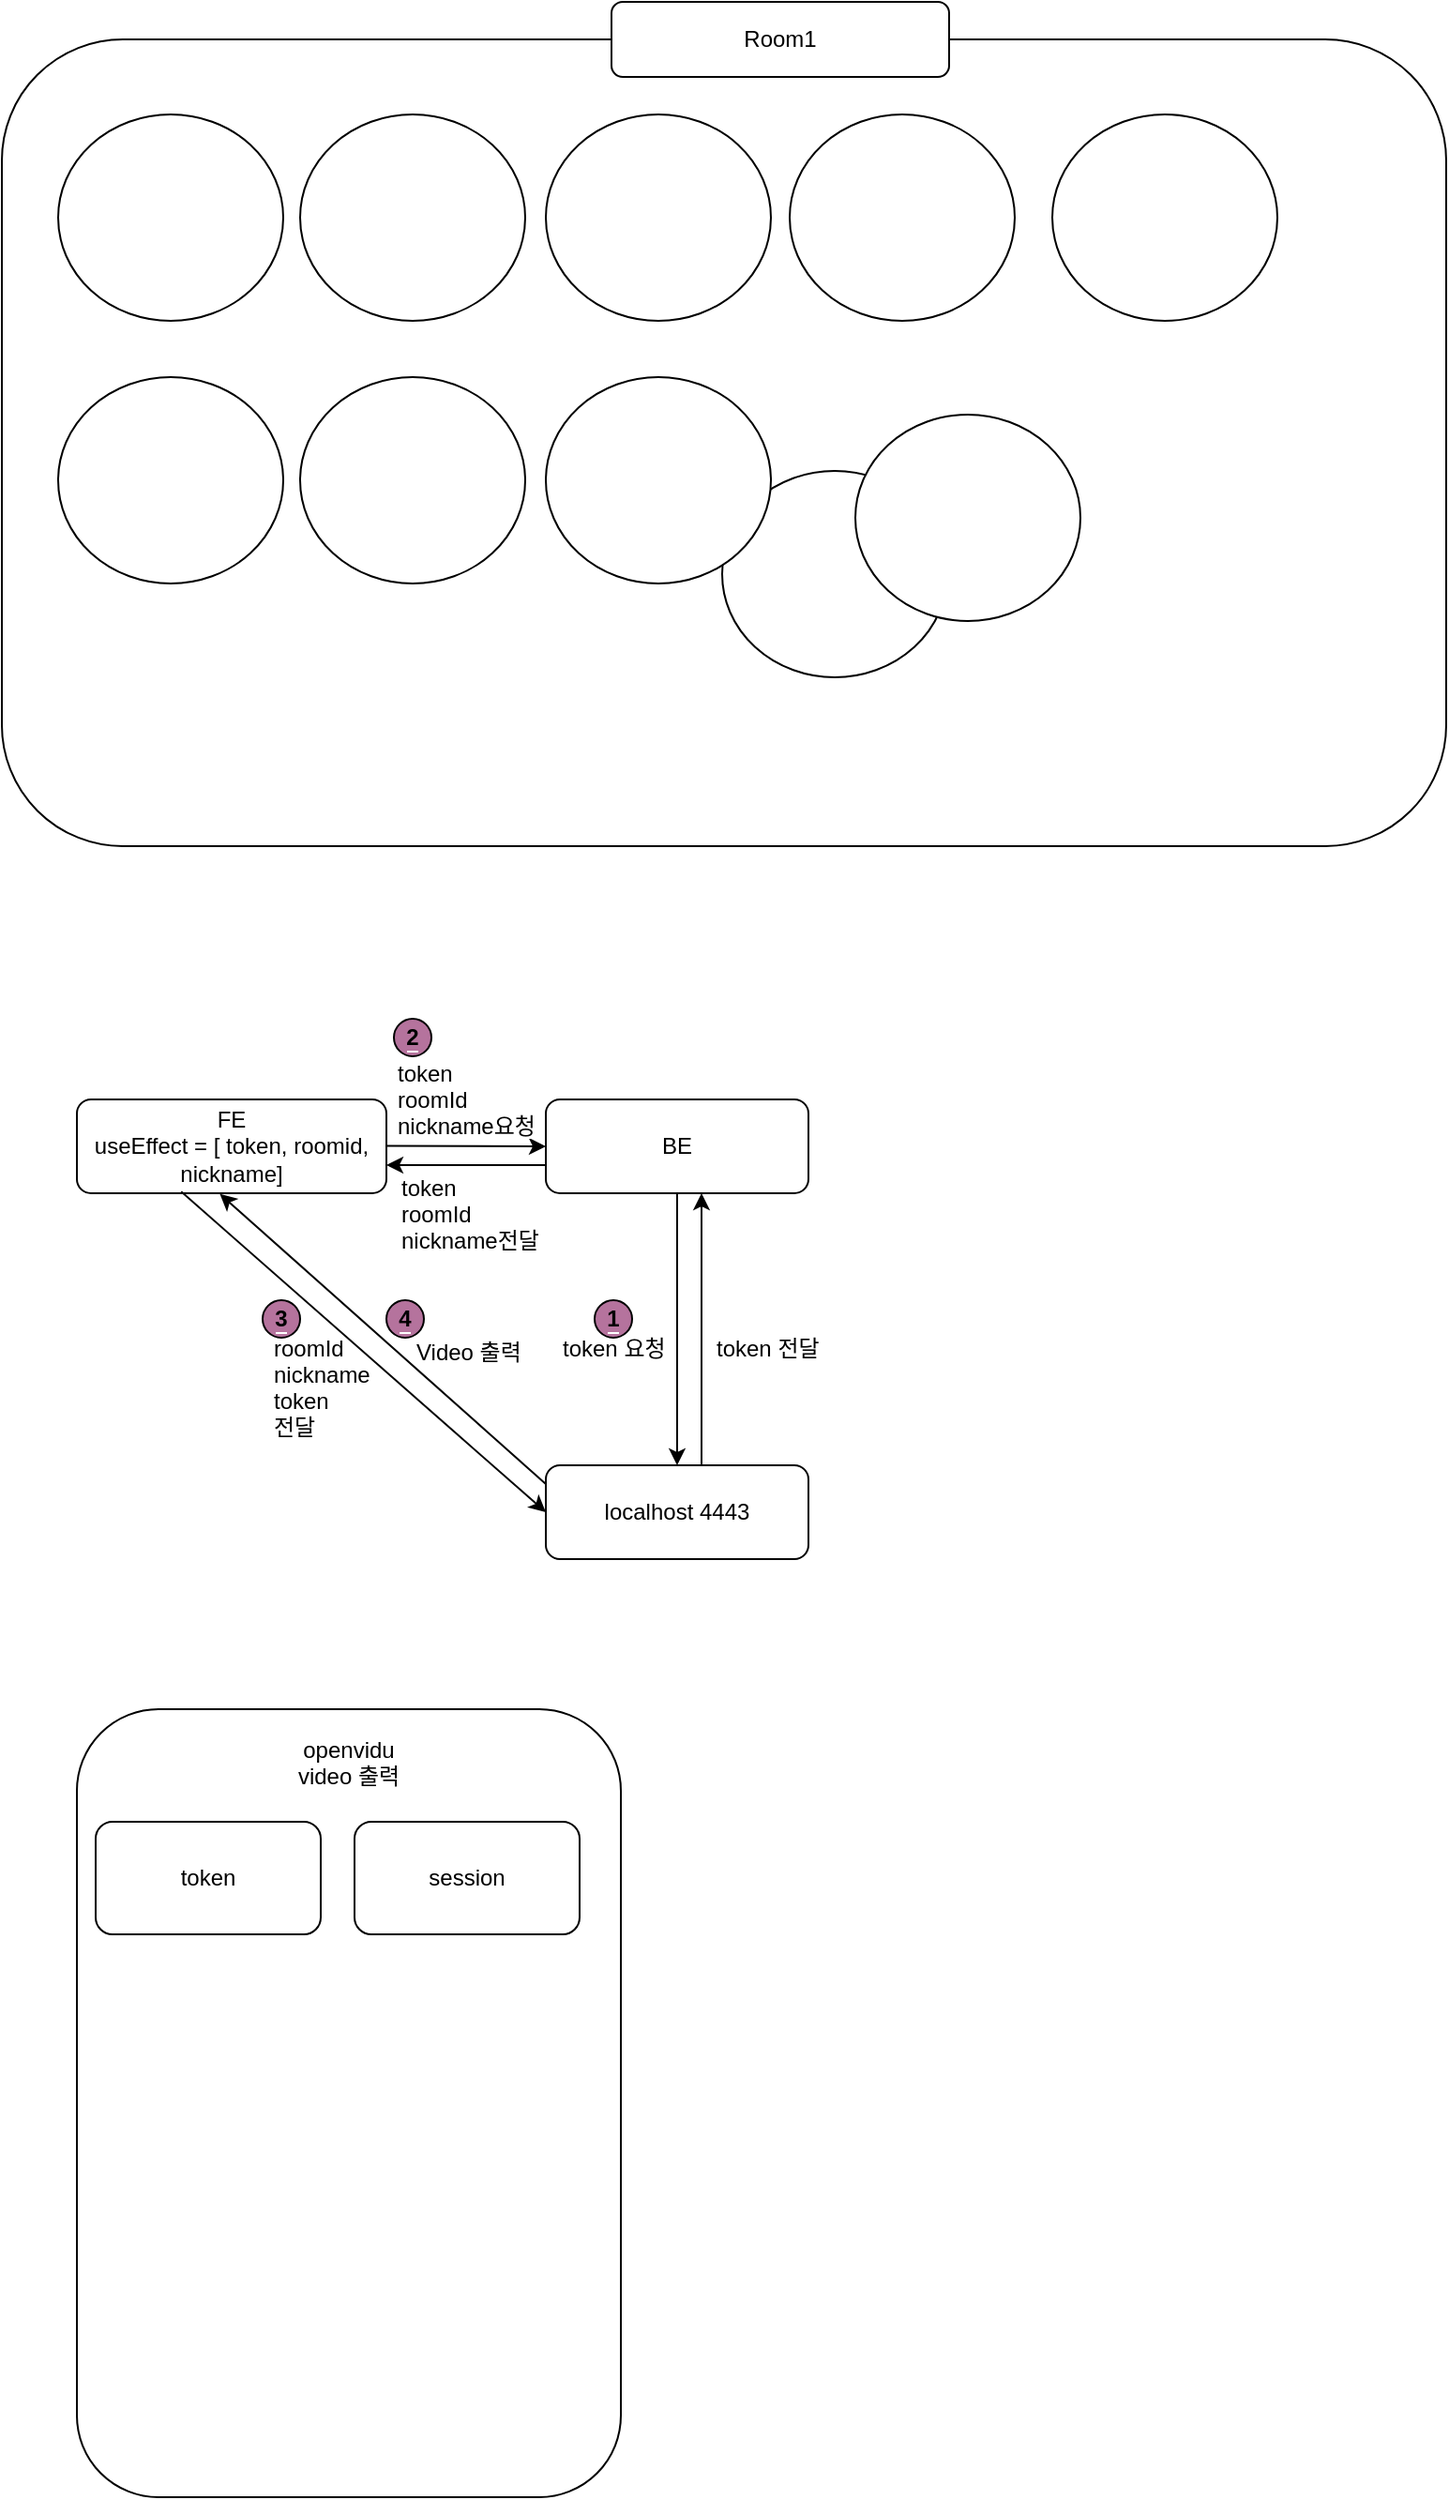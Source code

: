 <mxfile version="17.1.0" type="github">
  <diagram id="A1rt3nXb9GKF9Gh3-TdT" name="Page-1">
    <mxGraphModel dx="940" dy="524" grid="1" gridSize="10" guides="1" tooltips="1" connect="1" arrows="1" fold="1" page="1" pageScale="1" pageWidth="827" pageHeight="1169" math="0" shadow="0">
      <root>
        <mxCell id="0" />
        <mxCell id="1" parent="0" />
        <mxCell id="2wkd_Gz07CFqOtNj6Nzz-4" value="&lt;span style=&quot;background-color: rgb(255 , 255 , 255)&quot;&gt;BE&lt;br&gt;&lt;/span&gt;" style="rounded=1;whiteSpace=wrap;html=1;" vertex="1" parent="1">
          <mxGeometry x="320" y="585" width="140" height="50" as="geometry" />
        </mxCell>
        <mxCell id="2wkd_Gz07CFqOtNj6Nzz-6" value="&lt;span style=&quot;background-color: rgb(255 , 255 , 255)&quot;&gt;FE&lt;br&gt;useEffect = [ token, roomid, nickname]&lt;br&gt;&lt;/span&gt;" style="rounded=1;whiteSpace=wrap;html=1;" vertex="1" parent="1">
          <mxGeometry x="70" y="585" width="165" height="50" as="geometry" />
        </mxCell>
        <mxCell id="2wkd_Gz07CFqOtNj6Nzz-7" value="roomId&#xa;nickname&#xa;token &#xa;전달&#xa;" style="text;strokeColor=none;fillColor=none;align=left;verticalAlign=middle;spacingLeft=4;spacingRight=4;overflow=hidden;points=[[0,0.5],[1,0.5]];portConstraint=eastwest;rotatable=0;labelBackgroundColor=#FFFFFF;fontColor=#000000;" vertex="1" parent="1">
          <mxGeometry x="169" y="709" width="80" height="60" as="geometry" />
        </mxCell>
        <mxCell id="2wkd_Gz07CFqOtNj6Nzz-8" value="" style="endArrow=classic;html=1;rounded=0;fontColor=#000000;entryX=0;entryY=0.5;entryDx=0;entryDy=0;exitX=0.337;exitY=0.983;exitDx=0;exitDy=0;exitPerimeter=0;" edge="1" parent="1" source="2wkd_Gz07CFqOtNj6Nzz-6" target="2wkd_Gz07CFqOtNj6Nzz-10">
          <mxGeometry width="50" height="50" relative="1" as="geometry">
            <mxPoint x="153" y="640" as="sourcePoint" />
            <mxPoint x="180" y="535" as="targetPoint" />
          </mxGeometry>
        </mxCell>
        <mxCell id="2wkd_Gz07CFqOtNj6Nzz-10" value="localhost 4443" style="rounded=1;whiteSpace=wrap;html=1;" vertex="1" parent="1">
          <mxGeometry x="320" y="780" width="140" height="50" as="geometry" />
        </mxCell>
        <mxCell id="2wkd_Gz07CFqOtNj6Nzz-11" value="token 요청" style="text;strokeColor=none;fillColor=none;align=left;verticalAlign=middle;spacingLeft=4;spacingRight=4;overflow=hidden;points=[[0,0.5],[1,0.5]];portConstraint=eastwest;rotatable=0;labelBackgroundColor=#FFFFFF;fontColor=#000000;" vertex="1" parent="1">
          <mxGeometry x="323" y="702" width="80" height="30" as="geometry" />
        </mxCell>
        <mxCell id="2wkd_Gz07CFqOtNj6Nzz-14" value="" style="endArrow=classic;html=1;rounded=0;fontColor=#000000;entryX=0;entryY=0.5;entryDx=0;entryDy=0;" edge="1" parent="1" target="2wkd_Gz07CFqOtNj6Nzz-4">
          <mxGeometry width="50" height="50" relative="1" as="geometry">
            <mxPoint x="235" y="609.71" as="sourcePoint" />
            <mxPoint x="315" y="609.71" as="targetPoint" />
          </mxGeometry>
        </mxCell>
        <mxCell id="2wkd_Gz07CFqOtNj6Nzz-15" value="token&#xa;roomId&#xa;nickname요청" style="text;strokeColor=none;fillColor=none;align=left;verticalAlign=middle;spacingLeft=4;spacingRight=4;overflow=hidden;points=[[0,0.5],[1,0.5]];portConstraint=eastwest;rotatable=0;labelBackgroundColor=#FFFFFF;fontColor=#000000;" vertex="1" parent="1">
          <mxGeometry x="235" y="557" width="86" height="55" as="geometry" />
        </mxCell>
        <mxCell id="2wkd_Gz07CFqOtNj6Nzz-16" value="&lt;span style=&quot;background-color: rgb(181 , 115 , 157)&quot;&gt;&lt;b&gt;1&lt;/b&gt;&lt;/span&gt;" style="ellipse;whiteSpace=wrap;html=1;labelBackgroundColor=#FFFFFF;fontColor=#000000;fillColor=#B5739D;" vertex="1" parent="1">
          <mxGeometry x="346" y="692" width="20" height="20" as="geometry" />
        </mxCell>
        <mxCell id="2wkd_Gz07CFqOtNj6Nzz-17" value="&lt;span style=&quot;background-color: rgb(181 , 115 , 157)&quot;&gt;&lt;b&gt;3&lt;/b&gt;&lt;/span&gt;" style="ellipse;whiteSpace=wrap;html=1;labelBackgroundColor=#FFFFFF;fontColor=#000000;fillColor=#B5739D;" vertex="1" parent="1">
          <mxGeometry x="169" y="692" width="20" height="20" as="geometry" />
        </mxCell>
        <mxCell id="2wkd_Gz07CFqOtNj6Nzz-18" value="&lt;span style=&quot;background-color: rgb(181 , 115 , 157)&quot;&gt;&lt;b&gt;2&lt;/b&gt;&lt;/span&gt;" style="ellipse;whiteSpace=wrap;html=1;labelBackgroundColor=#FFFFFF;fontColor=#000000;fillColor=#B5739D;" vertex="1" parent="1">
          <mxGeometry x="239" y="542" width="20" height="20" as="geometry" />
        </mxCell>
        <mxCell id="2wkd_Gz07CFqOtNj6Nzz-19" value="" style="endArrow=classic;html=1;rounded=0;fontColor=#000000;entryX=0.5;entryY=0;entryDx=0;entryDy=0;exitX=0.5;exitY=1;exitDx=0;exitDy=0;" edge="1" parent="1" source="2wkd_Gz07CFqOtNj6Nzz-4" target="2wkd_Gz07CFqOtNj6Nzz-10">
          <mxGeometry width="50" height="50" relative="1" as="geometry">
            <mxPoint x="230" y="730" as="sourcePoint" />
            <mxPoint x="280" y="680" as="targetPoint" />
          </mxGeometry>
        </mxCell>
        <mxCell id="2wkd_Gz07CFqOtNj6Nzz-25" value="" style="endArrow=classic;html=1;rounded=0;fontColor=#000000;entryX=0.462;entryY=1.007;entryDx=0;entryDy=0;entryPerimeter=0;" edge="1" parent="1" target="2wkd_Gz07CFqOtNj6Nzz-6">
          <mxGeometry width="50" height="50" relative="1" as="geometry">
            <mxPoint x="320" y="790" as="sourcePoint" />
            <mxPoint x="370" y="740" as="targetPoint" />
          </mxGeometry>
        </mxCell>
        <mxCell id="2wkd_Gz07CFqOtNj6Nzz-26" value="Video 출력" style="text;strokeColor=none;fillColor=none;align=left;verticalAlign=middle;spacingLeft=4;spacingRight=4;overflow=hidden;points=[[0,0.5],[1,0.5]];portConstraint=eastwest;rotatable=0;labelBackgroundColor=#FFFFFF;fontColor=#000000;" vertex="1" parent="1">
          <mxGeometry x="245" y="704" width="80" height="30" as="geometry" />
        </mxCell>
        <mxCell id="2wkd_Gz07CFqOtNj6Nzz-27" value="&lt;span style=&quot;background-color: rgb(181 , 115 , 157)&quot;&gt;&lt;b&gt;4&lt;/b&gt;&lt;/span&gt;" style="ellipse;whiteSpace=wrap;html=1;labelBackgroundColor=#FFFFFF;fontColor=#000000;fillColor=#B5739D;" vertex="1" parent="1">
          <mxGeometry x="235" y="692" width="20" height="20" as="geometry" />
        </mxCell>
        <mxCell id="2wkd_Gz07CFqOtNj6Nzz-28" value="" style="endArrow=classic;html=1;rounded=0;fontColor=#000000;exitX=0.5;exitY=1;exitDx=0;exitDy=0;" edge="1" parent="1">
          <mxGeometry width="50" height="50" relative="1" as="geometry">
            <mxPoint x="403" y="779.5" as="sourcePoint" />
            <mxPoint x="403" y="635" as="targetPoint" />
          </mxGeometry>
        </mxCell>
        <mxCell id="2wkd_Gz07CFqOtNj6Nzz-30" value="token 전달" style="text;strokeColor=none;fillColor=none;align=left;verticalAlign=middle;spacingLeft=4;spacingRight=4;overflow=hidden;points=[[0,0.5],[1,0.5]];portConstraint=eastwest;rotatable=0;labelBackgroundColor=#FFFFFF;fontColor=#000000;" vertex="1" parent="1">
          <mxGeometry x="405" y="702" width="80" height="30" as="geometry" />
        </mxCell>
        <mxCell id="2wkd_Gz07CFqOtNj6Nzz-35" value="" style="endArrow=classic;html=1;rounded=0;fontColor=#000000;" edge="1" parent="1">
          <mxGeometry width="50" height="50" relative="1" as="geometry">
            <mxPoint x="320" y="620" as="sourcePoint" />
            <mxPoint x="235" y="620" as="targetPoint" />
          </mxGeometry>
        </mxCell>
        <mxCell id="2wkd_Gz07CFqOtNj6Nzz-36" value="token&#xa;roomId&#xa;nickname전달" style="text;strokeColor=none;fillColor=none;align=left;verticalAlign=middle;spacingLeft=4;spacingRight=4;overflow=hidden;points=[[0,0.5],[1,0.5]];portConstraint=eastwest;rotatable=0;labelBackgroundColor=#FFFFFF;fontColor=#000000;" vertex="1" parent="1">
          <mxGeometry x="237" y="618" width="86" height="55" as="geometry" />
        </mxCell>
        <mxCell id="2wkd_Gz07CFqOtNj6Nzz-37" value="openvidu&lt;br&gt;video 출력&lt;br&gt;" style="rounded=1;whiteSpace=wrap;html=1;labelBackgroundColor=none;fontColor=#000000;fillColor=#FFFFFF;align=center;verticalAlign=top;spacing=10;" vertex="1" parent="1">
          <mxGeometry x="70" y="910" width="290" height="420" as="geometry" />
        </mxCell>
        <mxCell id="2wkd_Gz07CFqOtNj6Nzz-39" value="token" style="rounded=1;whiteSpace=wrap;html=1;labelBackgroundColor=none;fontColor=#000000;fillColor=#FFFFFF;" vertex="1" parent="1">
          <mxGeometry x="80" y="970" width="120" height="60" as="geometry" />
        </mxCell>
        <mxCell id="2wkd_Gz07CFqOtNj6Nzz-40" value="session" style="rounded=1;whiteSpace=wrap;html=1;labelBackgroundColor=none;fontColor=#000000;fillColor=#FFFFFF;" vertex="1" parent="1">
          <mxGeometry x="218" y="970" width="120" height="60" as="geometry" />
        </mxCell>
        <mxCell id="2wkd_Gz07CFqOtNj6Nzz-41" value="" style="rounded=1;whiteSpace=wrap;html=1;labelBackgroundColor=none;fontColor=#000000;fillColor=#FFFFFF;" vertex="1" parent="1">
          <mxGeometry x="30" y="20" width="770" height="430" as="geometry" />
        </mxCell>
        <mxCell id="2wkd_Gz07CFqOtNj6Nzz-42" value="Room1" style="rounded=1;whiteSpace=wrap;html=1;labelBackgroundColor=none;fontColor=#000000;fillColor=#FFFFFF;" vertex="1" parent="1">
          <mxGeometry x="355" width="180" height="40" as="geometry" />
        </mxCell>
        <mxCell id="2wkd_Gz07CFqOtNj6Nzz-43" value="" style="ellipse;whiteSpace=wrap;html=1;labelBackgroundColor=none;fontColor=#000000;fillColor=#FFFFFF;" vertex="1" parent="1">
          <mxGeometry x="60" y="60" width="120" height="110" as="geometry" />
        </mxCell>
        <mxCell id="2wkd_Gz07CFqOtNj6Nzz-44" value="" style="ellipse;whiteSpace=wrap;html=1;labelBackgroundColor=none;fontColor=#000000;fillColor=#FFFFFF;" vertex="1" parent="1">
          <mxGeometry x="414" y="250" width="120" height="110" as="geometry" />
        </mxCell>
        <mxCell id="2wkd_Gz07CFqOtNj6Nzz-45" value="" style="ellipse;whiteSpace=wrap;html=1;labelBackgroundColor=none;fontColor=#000000;fillColor=#FFFFFF;" vertex="1" parent="1">
          <mxGeometry x="60" y="200" width="120" height="110" as="geometry" />
        </mxCell>
        <mxCell id="2wkd_Gz07CFqOtNj6Nzz-46" value="" style="ellipse;whiteSpace=wrap;html=1;labelBackgroundColor=none;fontColor=#000000;fillColor=#FFFFFF;" vertex="1" parent="1">
          <mxGeometry x="485" y="220" width="120" height="110" as="geometry" />
        </mxCell>
        <mxCell id="2wkd_Gz07CFqOtNj6Nzz-47" value="" style="ellipse;whiteSpace=wrap;html=1;labelBackgroundColor=none;fontColor=#000000;fillColor=#FFFFFF;" vertex="1" parent="1">
          <mxGeometry x="450" y="60" width="120" height="110" as="geometry" />
        </mxCell>
        <mxCell id="2wkd_Gz07CFqOtNj6Nzz-48" value="" style="ellipse;whiteSpace=wrap;html=1;labelBackgroundColor=none;fontColor=#000000;fillColor=#FFFFFF;" vertex="1" parent="1">
          <mxGeometry x="320" y="60" width="120" height="110" as="geometry" />
        </mxCell>
        <mxCell id="2wkd_Gz07CFqOtNj6Nzz-49" value="" style="ellipse;whiteSpace=wrap;html=1;labelBackgroundColor=none;fontColor=#000000;fillColor=#FFFFFF;" vertex="1" parent="1">
          <mxGeometry x="320" y="200" width="120" height="110" as="geometry" />
        </mxCell>
        <mxCell id="2wkd_Gz07CFqOtNj6Nzz-50" value="" style="ellipse;whiteSpace=wrap;html=1;labelBackgroundColor=none;fontColor=#000000;fillColor=#FFFFFF;" vertex="1" parent="1">
          <mxGeometry x="189" y="200" width="120" height="110" as="geometry" />
        </mxCell>
        <mxCell id="2wkd_Gz07CFqOtNj6Nzz-51" value="" style="ellipse;whiteSpace=wrap;html=1;labelBackgroundColor=none;fontColor=#000000;fillColor=#FFFFFF;" vertex="1" parent="1">
          <mxGeometry x="189" y="60" width="120" height="110" as="geometry" />
        </mxCell>
        <mxCell id="2wkd_Gz07CFqOtNj6Nzz-52" value="" style="ellipse;whiteSpace=wrap;html=1;labelBackgroundColor=none;fontColor=#000000;fillColor=#FFFFFF;" vertex="1" parent="1">
          <mxGeometry x="590" y="60" width="120" height="110" as="geometry" />
        </mxCell>
      </root>
    </mxGraphModel>
  </diagram>
</mxfile>
